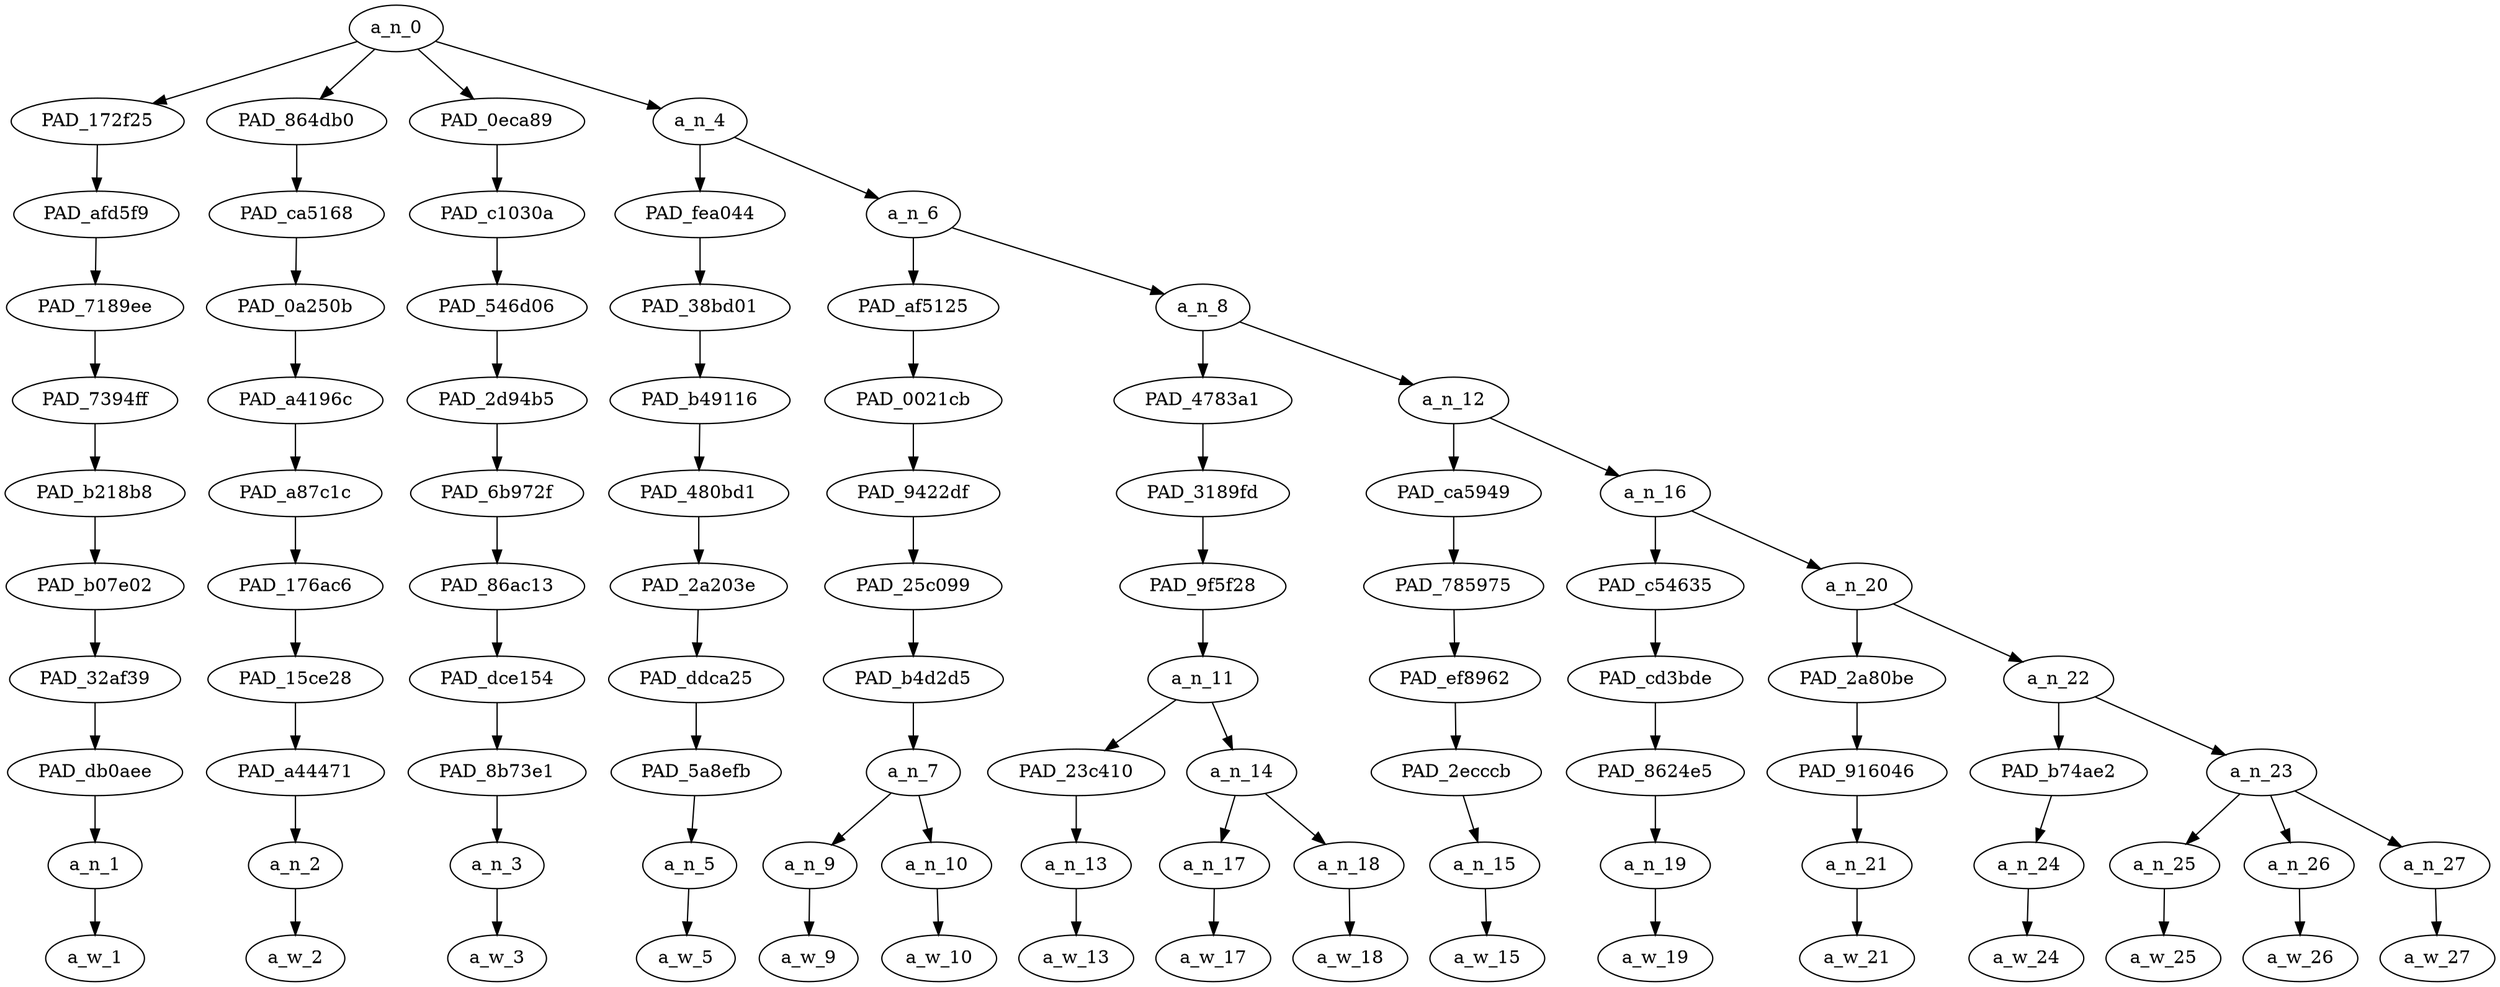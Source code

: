 strict digraph "" {
	a_n_0	[div_dir=1,
		index=0,
		level=10,
		pos="1.93359375,10!",
		text_span="[0, 1, 2, 3, 4, 5, 6, 7, 8, 9, 10, 11, 12, 13, 14, 15]",
		value=0.99999998];
	PAD_172f25	[div_dir=1,
		index=0,
		level=9,
		pos="0.0,9!",
		text_span="[0]",
		value=0.06231376];
	a_n_0 -> PAD_172f25;
	PAD_864db0	[div_dir=-1,
		index=1,
		level=9,
		pos="1.0,9!",
		text_span="[1]",
		value=0.05531379];
	a_n_0 -> PAD_864db0;
	PAD_0eca89	[div_dir=1,
		index=2,
		level=9,
		pos="2.0,9!",
		text_span="[2]",
		value=0.05909359];
	a_n_0 -> PAD_0eca89;
	a_n_4	[div_dir=1,
		index=3,
		level=9,
		pos="4.734375,9!",
		text_span="[3, 4, 5, 6, 7, 8, 9, 10, 11, 12, 13, 14, 15]",
		value=0.82232460];
	a_n_0 -> a_n_4;
	PAD_afd5f9	[div_dir=1,
		index=0,
		level=8,
		pos="0.0,8!",
		text_span="[0]",
		value=0.06231376];
	PAD_172f25 -> PAD_afd5f9;
	PAD_7189ee	[div_dir=1,
		index=0,
		level=7,
		pos="0.0,7!",
		text_span="[0]",
		value=0.06231376];
	PAD_afd5f9 -> PAD_7189ee;
	PAD_7394ff	[div_dir=1,
		index=0,
		level=6,
		pos="0.0,6!",
		text_span="[0]",
		value=0.06231376];
	PAD_7189ee -> PAD_7394ff;
	PAD_b218b8	[div_dir=1,
		index=0,
		level=5,
		pos="0.0,5!",
		text_span="[0]",
		value=0.06231376];
	PAD_7394ff -> PAD_b218b8;
	PAD_b07e02	[div_dir=1,
		index=0,
		level=4,
		pos="0.0,4!",
		text_span="[0]",
		value=0.06231376];
	PAD_b218b8 -> PAD_b07e02;
	PAD_32af39	[div_dir=1,
		index=0,
		level=3,
		pos="0.0,3!",
		text_span="[0]",
		value=0.06231376];
	PAD_b07e02 -> PAD_32af39;
	PAD_db0aee	[div_dir=1,
		index=0,
		level=2,
		pos="0.0,2!",
		text_span="[0]",
		value=0.06231376];
	PAD_32af39 -> PAD_db0aee;
	a_n_1	[div_dir=1,
		index=0,
		level=1,
		pos="0.0,1!",
		text_span="[0]",
		value=0.06231376];
	PAD_db0aee -> a_n_1;
	a_w_1	[div_dir=0,
		index=0,
		level=0,
		pos="0,0!",
		text_span="[0]",
		value=pro];
	a_n_1 -> a_w_1;
	PAD_ca5168	[div_dir=-1,
		index=1,
		level=8,
		pos="1.0,8!",
		text_span="[1]",
		value=0.05531379];
	PAD_864db0 -> PAD_ca5168;
	PAD_0a250b	[div_dir=-1,
		index=1,
		level=7,
		pos="1.0,7!",
		text_span="[1]",
		value=0.05531379];
	PAD_ca5168 -> PAD_0a250b;
	PAD_a4196c	[div_dir=-1,
		index=1,
		level=6,
		pos="1.0,6!",
		text_span="[1]",
		value=0.05531379];
	PAD_0a250b -> PAD_a4196c;
	PAD_a87c1c	[div_dir=-1,
		index=1,
		level=5,
		pos="1.0,5!",
		text_span="[1]",
		value=0.05531379];
	PAD_a4196c -> PAD_a87c1c;
	PAD_176ac6	[div_dir=-1,
		index=1,
		level=4,
		pos="1.0,4!",
		text_span="[1]",
		value=0.05531379];
	PAD_a87c1c -> PAD_176ac6;
	PAD_15ce28	[div_dir=-1,
		index=1,
		level=3,
		pos="1.0,3!",
		text_span="[1]",
		value=0.05531379];
	PAD_176ac6 -> PAD_15ce28;
	PAD_a44471	[div_dir=-1,
		index=1,
		level=2,
		pos="1.0,2!",
		text_span="[1]",
		value=0.05531379];
	PAD_15ce28 -> PAD_a44471;
	a_n_2	[div_dir=-1,
		index=1,
		level=1,
		pos="1.0,1!",
		text_span="[1]",
		value=0.05531379];
	PAD_a44471 -> a_n_2;
	a_w_2	[div_dir=0,
		index=1,
		level=0,
		pos="1,0!",
		text_span="[1]",
		value=white];
	a_n_2 -> a_w_2;
	PAD_c1030a	[div_dir=1,
		index=2,
		level=8,
		pos="2.0,8!",
		text_span="[2]",
		value=0.05909359];
	PAD_0eca89 -> PAD_c1030a;
	PAD_546d06	[div_dir=1,
		index=2,
		level=7,
		pos="2.0,7!",
		text_span="[2]",
		value=0.05909359];
	PAD_c1030a -> PAD_546d06;
	PAD_2d94b5	[div_dir=1,
		index=2,
		level=6,
		pos="2.0,6!",
		text_span="[2]",
		value=0.05909359];
	PAD_546d06 -> PAD_2d94b5;
	PAD_6b972f	[div_dir=1,
		index=2,
		level=5,
		pos="2.0,5!",
		text_span="[2]",
		value=0.05909359];
	PAD_2d94b5 -> PAD_6b972f;
	PAD_86ac13	[div_dir=1,
		index=2,
		level=4,
		pos="2.0,4!",
		text_span="[2]",
		value=0.05909359];
	PAD_6b972f -> PAD_86ac13;
	PAD_dce154	[div_dir=1,
		index=2,
		level=3,
		pos="2.0,3!",
		text_span="[2]",
		value=0.05909359];
	PAD_86ac13 -> PAD_dce154;
	PAD_8b73e1	[div_dir=1,
		index=2,
		level=2,
		pos="2.0,2!",
		text_span="[2]",
		value=0.05909359];
	PAD_dce154 -> PAD_8b73e1;
	a_n_3	[div_dir=1,
		index=2,
		level=1,
		pos="2.0,1!",
		text_span="[2]",
		value=0.05909359];
	PAD_8b73e1 -> a_n_3;
	a_w_3	[div_dir=0,
		index=2,
		level=0,
		pos="2,0!",
		text_span="[2]",
		value=married];
	a_n_3 -> a_w_3;
	PAD_fea044	[div_dir=1,
		index=3,
		level=8,
		pos="3.0,8!",
		text_span="[3]",
		value=0.03737127];
	a_n_4 -> PAD_fea044;
	a_n_6	[div_dir=1,
		index=4,
		level=8,
		pos="6.46875,8!",
		text_span="[4, 5, 6, 7, 8, 9, 10, 11, 12, 13, 14, 15]",
		value=0.78408498];
	a_n_4 -> a_n_6;
	PAD_38bd01	[div_dir=1,
		index=3,
		level=7,
		pos="3.0,7!",
		text_span="[3]",
		value=0.03737127];
	PAD_fea044 -> PAD_38bd01;
	PAD_b49116	[div_dir=1,
		index=3,
		level=6,
		pos="3.0,6!",
		text_span="[3]",
		value=0.03737127];
	PAD_38bd01 -> PAD_b49116;
	PAD_480bd1	[div_dir=1,
		index=3,
		level=5,
		pos="3.0,5!",
		text_span="[3]",
		value=0.03737127];
	PAD_b49116 -> PAD_480bd1;
	PAD_2a203e	[div_dir=1,
		index=3,
		level=4,
		pos="3.0,4!",
		text_span="[3]",
		value=0.03737127];
	PAD_480bd1 -> PAD_2a203e;
	PAD_ddca25	[div_dir=1,
		index=3,
		level=3,
		pos="3.0,3!",
		text_span="[3]",
		value=0.03737127];
	PAD_2a203e -> PAD_ddca25;
	PAD_5a8efb	[div_dir=1,
		index=3,
		level=2,
		pos="3.0,2!",
		text_span="[3]",
		value=0.03737127];
	PAD_ddca25 -> PAD_5a8efb;
	a_n_5	[div_dir=1,
		index=3,
		level=1,
		pos="3.0,1!",
		text_span="[3]",
		value=0.03737127];
	PAD_5a8efb -> a_n_5;
	a_w_5	[div_dir=0,
		index=3,
		level=0,
		pos="3,0!",
		text_span="[3]",
		value=to];
	a_n_5 -> a_w_5;
	PAD_af5125	[div_dir=1,
		index=4,
		level=7,
		pos="4.5,7!",
		text_span="[4, 5]",
		value=0.24801273];
	a_n_6 -> PAD_af5125;
	a_n_8	[div_dir=1,
		index=5,
		level=7,
		pos="8.4375,7!",
		text_span="[6, 7, 8, 9, 10, 11, 12, 13, 14, 15]",
		value=0.53520379];
	a_n_6 -> a_n_8;
	PAD_0021cb	[div_dir=1,
		index=4,
		level=6,
		pos="4.5,6!",
		text_span="[4, 5]",
		value=0.24801273];
	PAD_af5125 -> PAD_0021cb;
	PAD_9422df	[div_dir=1,
		index=4,
		level=5,
		pos="4.5,5!",
		text_span="[4, 5]",
		value=0.24801273];
	PAD_0021cb -> PAD_9422df;
	PAD_25c099	[div_dir=1,
		index=4,
		level=4,
		pos="4.5,4!",
		text_span="[4, 5]",
		value=0.24801273];
	PAD_9422df -> PAD_25c099;
	PAD_b4d2d5	[div_dir=1,
		index=4,
		level=3,
		pos="4.5,3!",
		text_span="[4, 5]",
		value=0.24801273];
	PAD_25c099 -> PAD_b4d2d5;
	a_n_7	[div_dir=1,
		index=4,
		level=2,
		pos="4.5,2!",
		text_span="[4, 5]",
		value=0.24801273];
	PAD_b4d2d5 -> a_n_7;
	a_n_9	[div_dir=1,
		index=4,
		level=1,
		pos="4.0,1!",
		text_span="[4]",
		value=0.05384907];
	a_n_7 -> a_n_9;
	a_n_10	[div_dir=1,
		index=5,
		level=1,
		pos="5.0,1!",
		text_span="[5]",
		value=0.19317186];
	a_n_7 -> a_n_10;
	a_w_9	[div_dir=0,
		index=4,
		level=0,
		pos="4,0!",
		text_span="[4]",
		value=a];
	a_n_9 -> a_w_9;
	a_w_10	[div_dir=0,
		index=5,
		level=0,
		pos="5,0!",
		text_span="[5]",
		value=wetback];
	a_n_10 -> a_w_10;
	PAD_4783a1	[div_dir=1,
		index=5,
		level=6,
		pos="6.75,6!",
		text_span="[6, 7, 8]",
		value=0.11867770];
	a_n_8 -> PAD_4783a1;
	a_n_12	[div_dir=1,
		index=6,
		level=6,
		pos="10.125,6!",
		text_span="[9, 10, 11, 12, 13, 14, 15]",
		value=0.41608711];
	a_n_8 -> a_n_12;
	PAD_3189fd	[div_dir=1,
		index=5,
		level=5,
		pos="6.75,5!",
		text_span="[6, 7, 8]",
		value=0.11867770];
	PAD_4783a1 -> PAD_3189fd;
	PAD_9f5f28	[div_dir=1,
		index=5,
		level=4,
		pos="6.75,4!",
		text_span="[6, 7, 8]",
		value=0.11867770];
	PAD_3189fd -> PAD_9f5f28;
	a_n_11	[div_dir=1,
		index=5,
		level=3,
		pos="6.75,3!",
		text_span="[6, 7, 8]",
		value=0.11867770];
	PAD_9f5f28 -> a_n_11;
	PAD_23c410	[div_dir=1,
		index=5,
		level=2,
		pos="6.0,2!",
		text_span="[6]",
		value=0.04246310];
	a_n_11 -> PAD_23c410;
	a_n_14	[div_dir=1,
		index=6,
		level=2,
		pos="7.5,2!",
		text_span="[7, 8]",
		value=0.07594540];
	a_n_11 -> a_n_14;
	a_n_13	[div_dir=1,
		index=6,
		level=1,
		pos="6.0,1!",
		text_span="[6]",
		value=0.04246310];
	PAD_23c410 -> a_n_13;
	a_w_13	[div_dir=0,
		index=6,
		level=0,
		pos="6,0!",
		text_span="[6]",
		value=he];
	a_n_13 -> a_w_13;
	a_n_17	[div_dir=1,
		index=7,
		level=1,
		pos="7.0,1!",
		text_span="[7]",
		value=0.03385324];
	a_n_14 -> a_n_17;
	a_n_18	[div_dir=1,
		index=8,
		level=1,
		pos="8.0,1!",
		text_span="[8]",
		value=0.04187278];
	a_n_14 -> a_n_18;
	a_w_17	[div_dir=0,
		index=7,
		level=0,
		pos="7,0!",
		text_span="[7]",
		value=the];
	a_n_17 -> a_w_17;
	a_w_18	[div_dir=0,
		index=8,
		level=0,
		pos="8,0!",
		text_span="[8]",
		value=best];
	a_n_18 -> a_w_18;
	PAD_ca5949	[div_dir=1,
		index=6,
		level=5,
		pos="9.0,5!",
		text_span="[9]",
		value=0.03540497];
	a_n_12 -> PAD_ca5949;
	a_n_16	[div_dir=1,
		index=7,
		level=5,
		pos="11.25,5!",
		text_span="[10, 11, 12, 13, 14, 15]",
		value=0.38033367];
	a_n_12 -> a_n_16;
	PAD_785975	[div_dir=1,
		index=6,
		level=4,
		pos="9.0,4!",
		text_span="[9]",
		value=0.03540497];
	PAD_ca5949 -> PAD_785975;
	PAD_ef8962	[div_dir=1,
		index=6,
		level=3,
		pos="9.0,3!",
		text_span="[9]",
		value=0.03540497];
	PAD_785975 -> PAD_ef8962;
	PAD_2ecccb	[div_dir=1,
		index=7,
		level=2,
		pos="9.0,2!",
		text_span="[9]",
		value=0.03540497];
	PAD_ef8962 -> PAD_2ecccb;
	a_n_15	[div_dir=1,
		index=9,
		level=1,
		pos="9.0,1!",
		text_span="[9]",
		value=0.03540497];
	PAD_2ecccb -> a_n_15;
	a_w_15	[div_dir=0,
		index=9,
		level=0,
		pos="9,0!",
		text_span="[9]",
		value=there];
	a_n_15 -> a_w_15;
	PAD_c54635	[div_dir=1,
		index=7,
		level=4,
		pos="10.0,4!",
		text_span="[10]",
		value=0.04063131];
	a_n_16 -> PAD_c54635;
	a_n_20	[div_dir=1,
		index=8,
		level=4,
		pos="12.5,4!",
		text_span="[11, 12, 13, 14, 15]",
		value=0.33932542];
	a_n_16 -> a_n_20;
	PAD_cd3bde	[div_dir=1,
		index=7,
		level=3,
		pos="10.0,3!",
		text_span="[10]",
		value=0.04063131];
	PAD_c54635 -> PAD_cd3bde;
	PAD_8624e5	[div_dir=1,
		index=8,
		level=2,
		pos="10.0,2!",
		text_span="[10]",
		value=0.04063131];
	PAD_cd3bde -> PAD_8624e5;
	a_n_19	[div_dir=1,
		index=10,
		level=1,
		pos="10.0,1!",
		text_span="[10]",
		value=0.04063131];
	PAD_8624e5 -> a_n_19;
	a_w_19	[div_dir=0,
		index=10,
		level=0,
		pos="10,0!",
		text_span="[10]",
		value=is];
	a_n_19 -> a_w_19;
	PAD_2a80be	[div_dir=1,
		index=8,
		level=3,
		pos="11.0,3!",
		text_span="[11]",
		value=0.07127605];
	a_n_20 -> PAD_2a80be;
	a_n_22	[div_dir=1,
		index=9,
		level=3,
		pos="14.0,3!",
		text_span="[12, 13, 14, 15]",
		value=0.26765220];
	a_n_20 -> a_n_22;
	PAD_916046	[div_dir=1,
		index=9,
		level=2,
		pos="11.0,2!",
		text_span="[11]",
		value=0.07127605];
	PAD_2a80be -> PAD_916046;
	a_n_21	[div_dir=1,
		index=11,
		level=1,
		pos="11.0,1!",
		text_span="[11]",
		value=0.07127605];
	PAD_916046 -> a_n_21;
	a_w_21	[div_dir=0,
		index=11,
		level=0,
		pos="11,0!",
		text_span="[11]",
		value=eat];
	a_n_21 -> a_w_21;
	PAD_b74ae2	[div_dir=1,
		index=11,
		level=2,
		pos="15.0,2!",
		text_span="[15]",
		value=0.06335854];
	a_n_22 -> PAD_b74ae2;
	a_n_23	[div_dir=1,
		index=10,
		level=2,
		pos="13.0,2!",
		text_span="[12, 13, 14]",
		value=0.20398171];
	a_n_22 -> a_n_23;
	a_n_24	[div_dir=1,
		index=15,
		level=1,
		pos="15.0,1!",
		text_span="[15]",
		value=0.06335854];
	PAD_b74ae2 -> a_n_24;
	a_w_24	[div_dir=0,
		index=15,
		level=0,
		pos="15,0!",
		text_span="[15]",
		value=pod];
	a_n_24 -> a_w_24;
	a_n_25	[div_dir=1,
		index=12,
		level=1,
		pos="12.0,1!",
		text_span="[12]",
		value=0.04497129];
	a_n_23 -> a_n_25;
	a_n_26	[div_dir=1,
		index=13,
		level=1,
		pos="13.0,1!",
		text_span="[13]",
		value=0.05376411];
	a_n_23 -> a_n_26;
	a_n_27	[div_dir=1,
		index=14,
		level=1,
		pos="14.0,1!",
		text_span="[14]",
		value=0.10492870];
	a_n_23 -> a_n_27;
	a_w_25	[div_dir=0,
		index=12,
		level=0,
		pos="12,0!",
		text_span="[12]",
		value=a1];
	a_n_25 -> a_w_25;
	a_w_26	[div_dir=0,
		index=13,
		level=0,
		pos="13,0!",
		text_span="[13]",
		value=fucking];
	a_n_26 -> a_w_26;
	a_w_27	[div_dir=0,
		index=14,
		level=0,
		pos="14,0!",
		text_span="[14]",
		value=tide];
	a_n_27 -> a_w_27;
}
